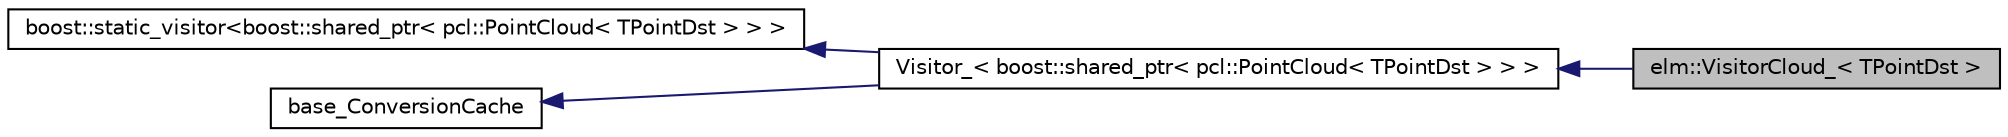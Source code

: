 digraph G
{
  edge [fontname="Helvetica",fontsize="10",labelfontname="Helvetica",labelfontsize="10"];
  node [fontname="Helvetica",fontsize="10",shape=record];
  rankdir="LR";
  Node1 [label="elm::VisitorCloud_\< TPointDst \>",height=0.2,width=0.4,color="black", fillcolor="grey75", style="filled" fontcolor="black"];
  Node2 -> Node1 [dir="back",color="midnightblue",fontsize="10",style="solid",fontname="Helvetica"];
  Node2 [label="Visitor_\< boost::shared_ptr\< pcl::PointCloud\< TPointDst \> \> \>",height=0.2,width=0.4,color="black", fillcolor="white", style="filled",URL="$classVisitor__.html"];
  Node3 -> Node2 [dir="back",color="midnightblue",fontsize="10",style="solid",fontname="Helvetica"];
  Node3 [label="boost::static_visitor\<boost::shared_ptr\< pcl::PointCloud\< TPointDst \> \>  \>",height=0.2,width=0.4,color="black", fillcolor="white", style="filled",URL="$classboost_1_1static__visitor.html"];
  Node4 -> Node2 [dir="back",color="midnightblue",fontsize="10",style="solid",fontname="Helvetica"];
  Node4 [label="base_ConversionCache",height=0.2,width=0.4,color="black", fillcolor="white", style="filled",URL="$classbase__ConversionCache.html",tooltip="base class for caching heavy data type conversions"];
}
